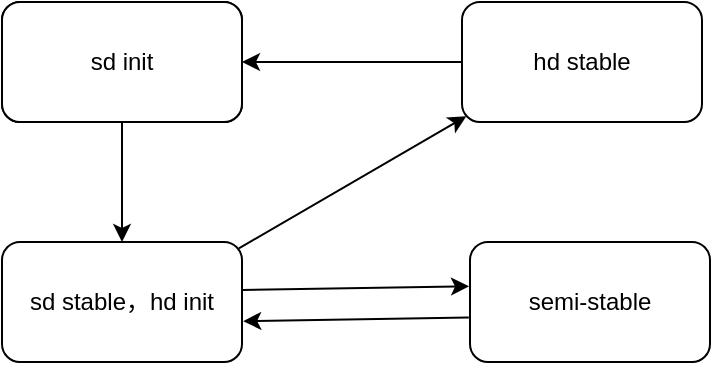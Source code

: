 <mxfile version="14.0.1" type="github">
  <diagram id="0MYBxTutitJ52ahjwxG4" name="Page-1">
    <mxGraphModel dx="599" dy="311" grid="1" gridSize="10" guides="1" tooltips="1" connect="1" arrows="1" fold="1" page="1" pageScale="1" pageWidth="827" pageHeight="1169" math="0" shadow="0">
      <root>
        <mxCell id="0" />
        <mxCell id="1" parent="0" />
        <mxCell id="cT87-02x-qpwzuwtGQCT-1" value="sd init" style="rounded=1;whiteSpace=wrap;html=1;" vertex="1" parent="1">
          <mxGeometry x="180" y="160" width="120" height="60" as="geometry" />
        </mxCell>
        <mxCell id="cT87-02x-qpwzuwtGQCT-6" style="edgeStyle=orthogonalEdgeStyle;rounded=0;orthogonalLoop=1;jettySize=auto;html=1;exitX=0.5;exitY=1;exitDx=0;exitDy=0;entryX=0.5;entryY=0;entryDx=0;entryDy=0;" edge="1" parent="1" source="cT87-02x-qpwzuwtGQCT-2" target="cT87-02x-qpwzuwtGQCT-3">
          <mxGeometry relative="1" as="geometry" />
        </mxCell>
        <mxCell id="cT87-02x-qpwzuwtGQCT-2" value="sd init" style="rounded=1;whiteSpace=wrap;html=1;" vertex="1" parent="1">
          <mxGeometry x="180" y="160" width="120" height="60" as="geometry" />
        </mxCell>
        <mxCell id="cT87-02x-qpwzuwtGQCT-3" value="sd stable，hd init" style="rounded=1;whiteSpace=wrap;html=1;" vertex="1" parent="1">
          <mxGeometry x="180" y="280" width="120" height="60" as="geometry" />
        </mxCell>
        <mxCell id="cT87-02x-qpwzuwtGQCT-14" style="edgeStyle=orthogonalEdgeStyle;rounded=0;orthogonalLoop=1;jettySize=auto;html=1;entryX=1;entryY=0.5;entryDx=0;entryDy=0;" edge="1" parent="1" source="cT87-02x-qpwzuwtGQCT-4" target="cT87-02x-qpwzuwtGQCT-2">
          <mxGeometry relative="1" as="geometry" />
        </mxCell>
        <mxCell id="cT87-02x-qpwzuwtGQCT-4" value="hd stable" style="rounded=1;whiteSpace=wrap;html=1;" vertex="1" parent="1">
          <mxGeometry x="410" y="160" width="120" height="60" as="geometry" />
        </mxCell>
        <mxCell id="cT87-02x-qpwzuwtGQCT-5" value="semi-stable" style="rounded=1;whiteSpace=wrap;html=1;" vertex="1" parent="1">
          <mxGeometry x="414" y="280" width="120" height="60" as="geometry" />
        </mxCell>
        <mxCell id="cT87-02x-qpwzuwtGQCT-10" value="" style="endArrow=classic;html=1;entryX=0.018;entryY=0.952;entryDx=0;entryDy=0;entryPerimeter=0;exitX=0.987;exitY=0.053;exitDx=0;exitDy=0;exitPerimeter=0;" edge="1" parent="1" source="cT87-02x-qpwzuwtGQCT-3" target="cT87-02x-qpwzuwtGQCT-4">
          <mxGeometry width="50" height="50" relative="1" as="geometry">
            <mxPoint x="300" y="280" as="sourcePoint" />
            <mxPoint x="410" y="220" as="targetPoint" />
            <Array as="points" />
          </mxGeometry>
        </mxCell>
        <mxCell id="cT87-02x-qpwzuwtGQCT-12" value="" style="endArrow=classic;html=1;exitX=1;exitY=0.4;exitDx=0;exitDy=0;exitPerimeter=0;entryX=-0.004;entryY=0.369;entryDx=0;entryDy=0;entryPerimeter=0;" edge="1" parent="1" source="cT87-02x-qpwzuwtGQCT-3" target="cT87-02x-qpwzuwtGQCT-5">
          <mxGeometry width="50" height="50" relative="1" as="geometry">
            <mxPoint x="370" y="280" as="sourcePoint" />
            <mxPoint x="420" y="230" as="targetPoint" />
          </mxGeometry>
        </mxCell>
        <mxCell id="cT87-02x-qpwzuwtGQCT-13" value="" style="endArrow=classic;html=1;entryX=1.005;entryY=0.66;entryDx=0;entryDy=0;entryPerimeter=0;exitX=-0.005;exitY=0.63;exitDx=0;exitDy=0;exitPerimeter=0;" edge="1" parent="1" source="cT87-02x-qpwzuwtGQCT-5" target="cT87-02x-qpwzuwtGQCT-3">
          <mxGeometry width="50" height="50" relative="1" as="geometry">
            <mxPoint x="370" y="280" as="sourcePoint" />
            <mxPoint x="420" y="230" as="targetPoint" />
          </mxGeometry>
        </mxCell>
      </root>
    </mxGraphModel>
  </diagram>
</mxfile>
